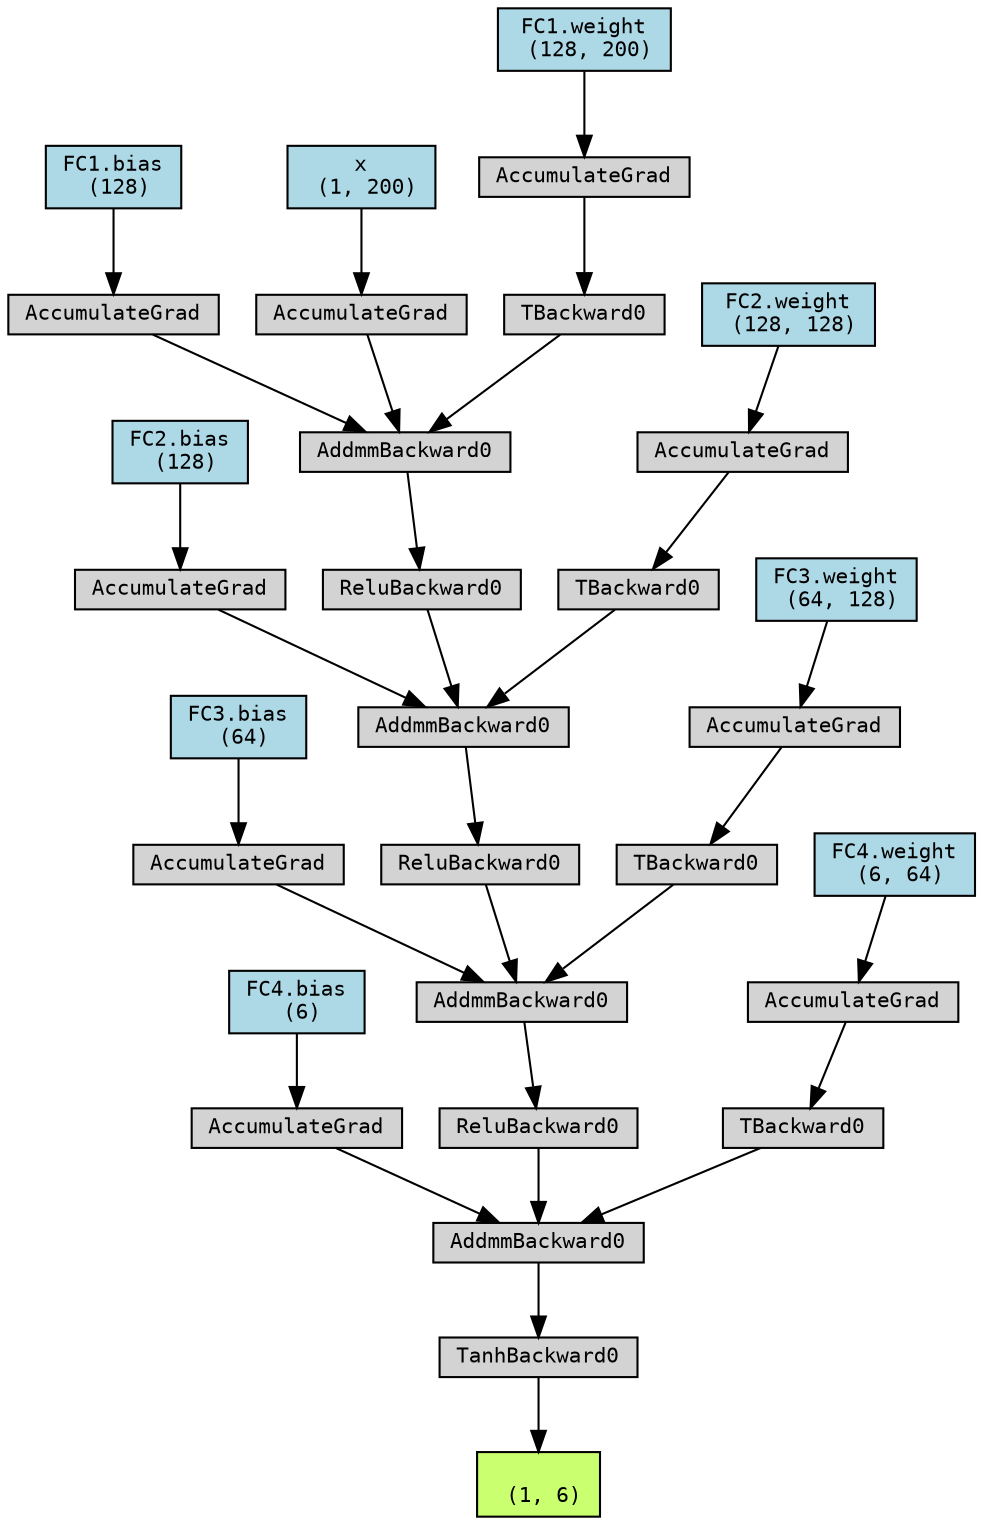 digraph {
	graph [size="12,12"]
	node [align=left fontname=monospace fontsize=10 height=0.2 ranksep=0.1 shape=box style=filled]
	5722908368 [label="
 (1, 6)" fillcolor=darkolivegreen1]
	5440874816 [label=TanhBackward0]
	5440874624 -> 5440874816
	5440874624 [label=AddmmBackward0]
	5440875008 -> 5440874624
	5440980208 [label="FC4.bias
 (6)" fillcolor=lightblue]
	5440980208 -> 5440875008
	5440875008 [label=AccumulateGrad]
	5440875296 -> 5440874624
	5440875296 [label=ReluBackward0]
	5440874528 -> 5440875296
	5440874528 [label=AddmmBackward0]
	5440874144 -> 5440874528
	5440980368 [label="FC3.bias
 (64)" fillcolor=lightblue]
	5440980368 -> 5440874144
	5440874144 [label=AccumulateGrad]
	5440874240 -> 5440874528
	5440874240 [label=ReluBackward0]
	5440873952 -> 5440874240
	5440873952 [label=AddmmBackward0]
	5440873568 -> 5440873952
	5440982528 [label="FC2.bias
 (128)" fillcolor=lightblue]
	5440982528 -> 5440873568
	5440873568 [label=AccumulateGrad]
	5440873664 -> 5440873952
	5440873664 [label=ReluBackward0]
	5440873376 -> 5440873664
	5440873376 [label=AddmmBackward0]
	5440872992 -> 5440873376
	5228956304 [label="FC1.bias
 (128)" fillcolor=lightblue]
	5228956304 -> 5440872992
	5440872992 [label=AccumulateGrad]
	5440873088 -> 5440873376
	5722907968 [label="x
 (1, 200)" fillcolor=lightblue]
	5722907968 -> 5440873088
	5440873088 [label=AccumulateGrad]
	5440873184 -> 5440873376
	5440873184 [label=TBackward0]
	5440872608 -> 5440873184
	5228925792 [label="FC1.weight
 (128, 200)" fillcolor=lightblue]
	5228925792 -> 5440872608
	5440872608 [label=AccumulateGrad]
	5440873760 -> 5440873952
	5440873760 [label=TBackward0]
	5440872704 -> 5440873760
	5462108816 [label="FC2.weight
 (128, 128)" fillcolor=lightblue]
	5462108816 -> 5440872704
	5440872704 [label=AccumulateGrad]
	5440874336 -> 5440874528
	5440874336 [label=TBackward0]
	5440872896 -> 5440874336
	5440982128 [label="FC3.weight
 (64, 128)" fillcolor=lightblue]
	5440982128 -> 5440872896
	5440872896 [label=AccumulateGrad]
	5440874912 -> 5440874624
	5440874912 [label=TBackward0]
	5440873472 -> 5440874912
	5440980288 [label="FC4.weight
 (6, 64)" fillcolor=lightblue]
	5440980288 -> 5440873472
	5440873472 [label=AccumulateGrad]
	5440874816 -> 5722908368
}
